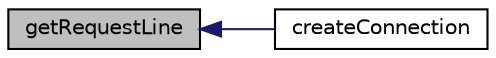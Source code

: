 digraph "getRequestLine"
{
  edge [fontname="Helvetica",fontsize="10",labelfontname="Helvetica",labelfontsize="10"];
  node [fontname="Helvetica",fontsize="10",shape=record];
  rankdir="LR";
  Node1 [label="getRequestLine",height=0.2,width=0.4,color="black", fillcolor="grey75", style="filled" fontcolor="black"];
  Node1 -> Node2 [dir="back",color="midnightblue",fontsize="10",style="solid",fontname="Helvetica"];
  Node2 [label="createConnection",height=0.2,width=0.4,color="black", fillcolor="white", style="filled",URL="$class_simple_proxy_route.html#ac0b9fe64baf952c84493174739ad37f2"];
}
